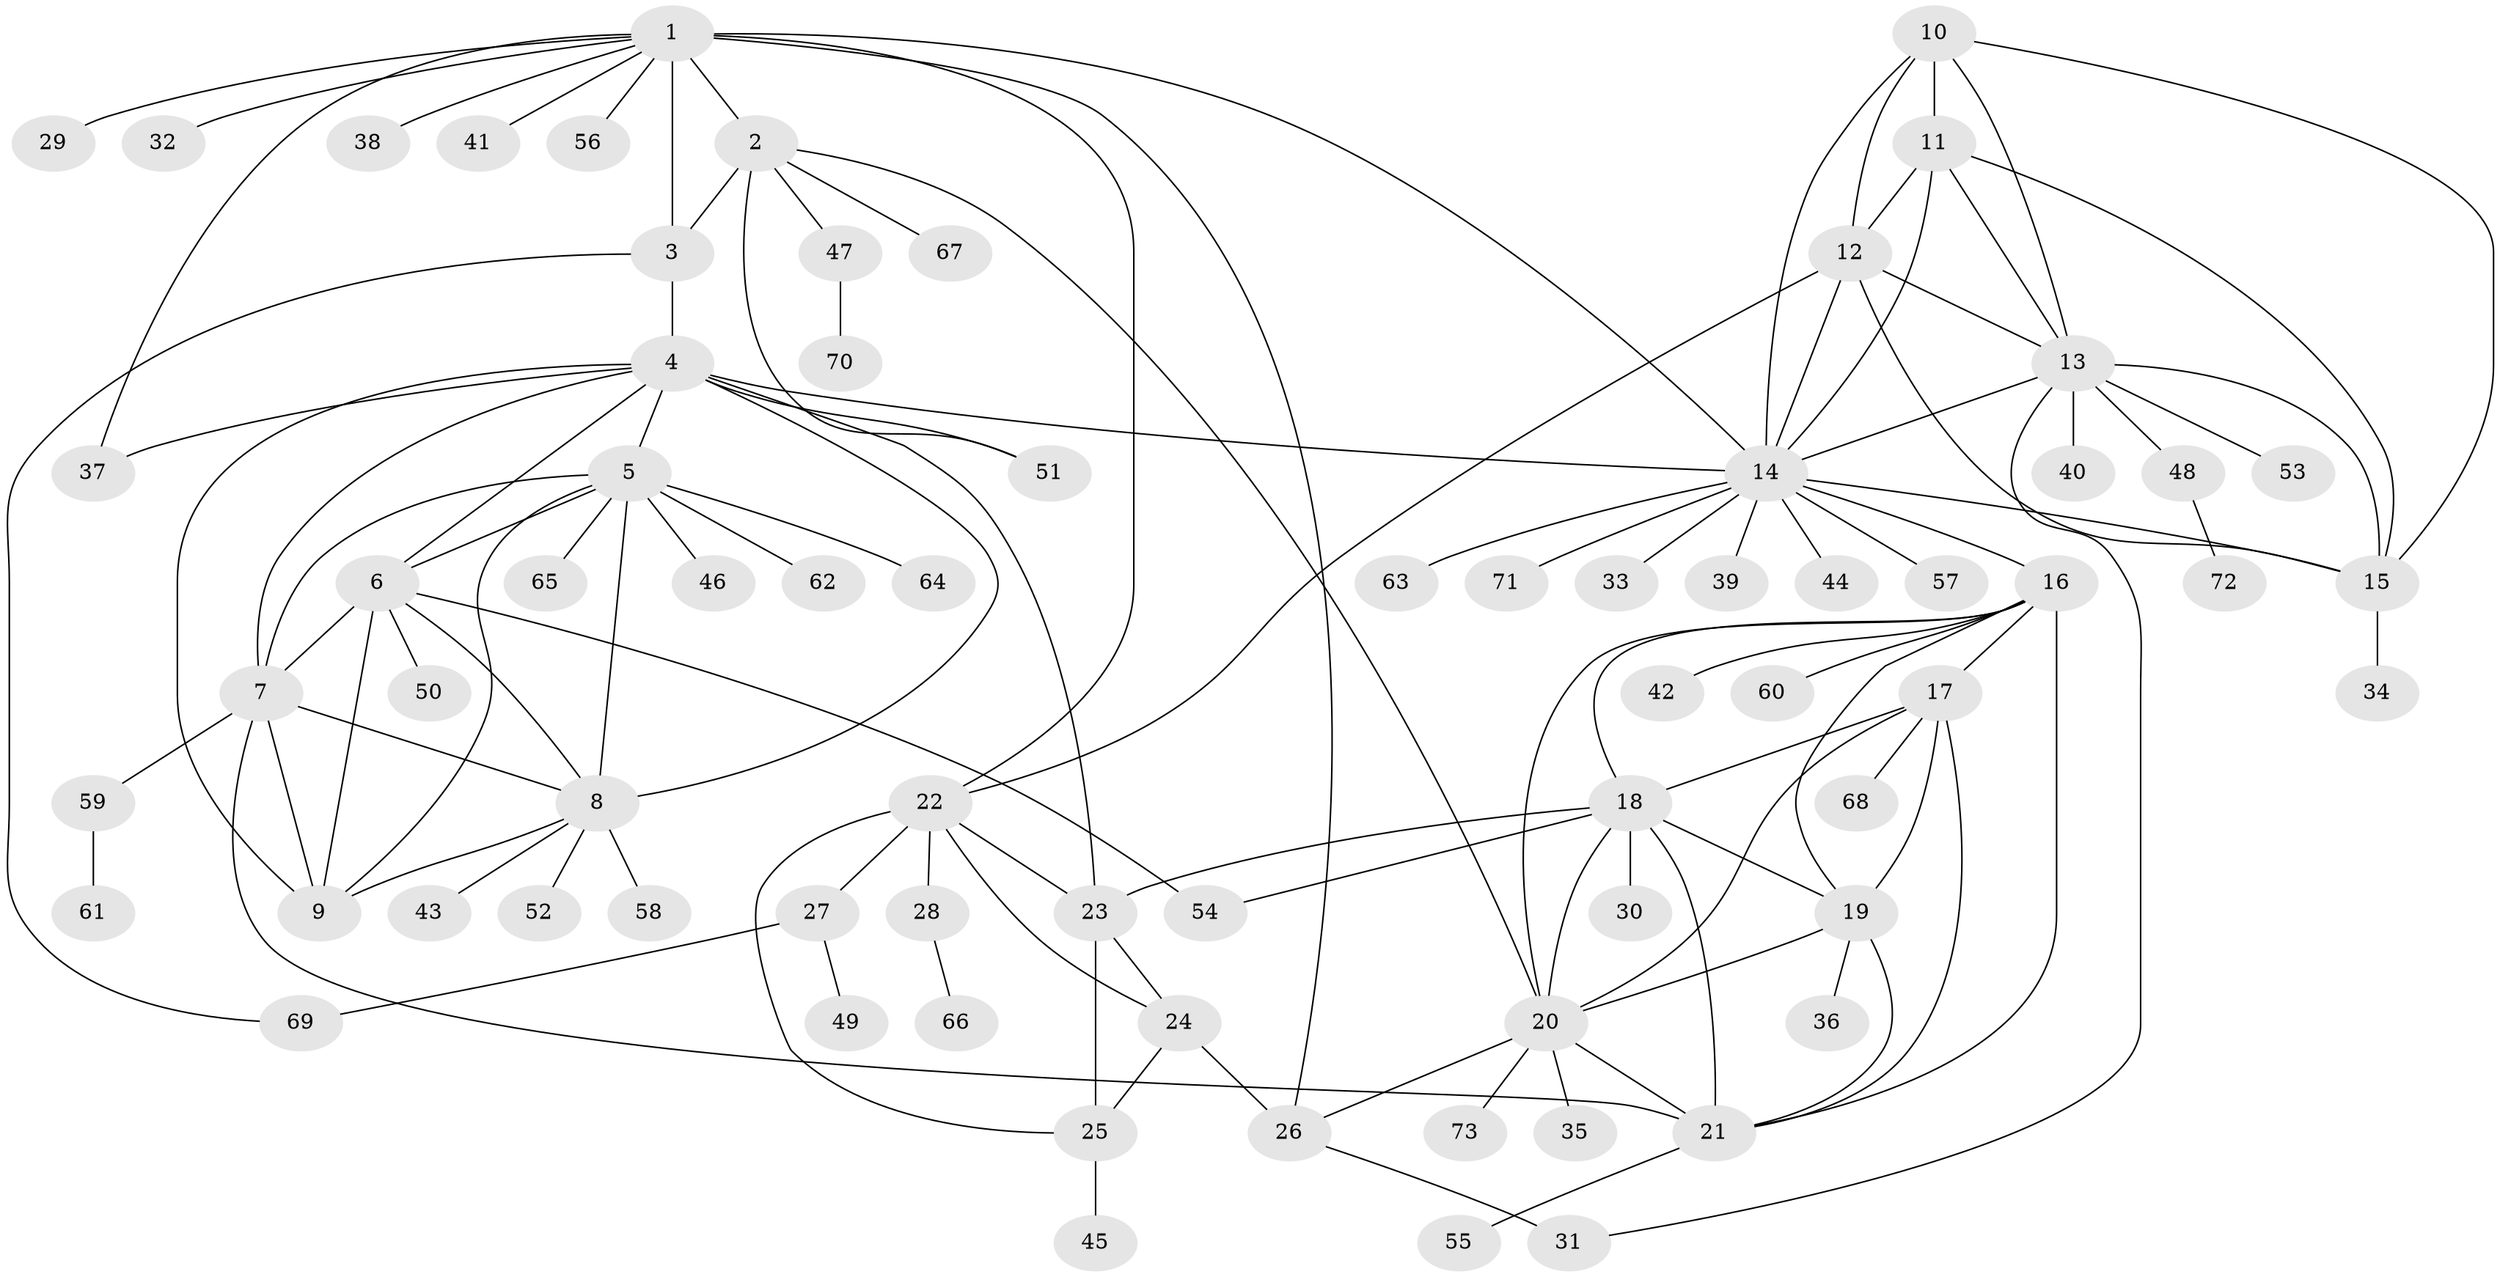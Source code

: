 // original degree distribution, {10: 0.05, 8: 0.06666666666666667, 7: 0.03333333333333333, 11: 0.016666666666666666, 9: 0.025, 5: 0.025, 6: 0.03333333333333333, 16: 0.008333333333333333, 1: 0.6, 4: 0.008333333333333333, 3: 0.03333333333333333, 2: 0.1}
// Generated by graph-tools (version 1.1) at 2025/52/03/04/25 22:52:24]
// undirected, 73 vertices, 119 edges
graph export_dot {
  node [color=gray90,style=filled];
  1;
  2;
  3;
  4;
  5;
  6;
  7;
  8;
  9;
  10;
  11;
  12;
  13;
  14;
  15;
  16;
  17;
  18;
  19;
  20;
  21;
  22;
  23;
  24;
  25;
  26;
  27;
  28;
  29;
  30;
  31;
  32;
  33;
  34;
  35;
  36;
  37;
  38;
  39;
  40;
  41;
  42;
  43;
  44;
  45;
  46;
  47;
  48;
  49;
  50;
  51;
  52;
  53;
  54;
  55;
  56;
  57;
  58;
  59;
  60;
  61;
  62;
  63;
  64;
  65;
  66;
  67;
  68;
  69;
  70;
  71;
  72;
  73;
  1 -- 2 [weight=4.0];
  1 -- 3 [weight=4.0];
  1 -- 14 [weight=1.0];
  1 -- 22 [weight=1.0];
  1 -- 26 [weight=1.0];
  1 -- 29 [weight=1.0];
  1 -- 32 [weight=2.0];
  1 -- 37 [weight=1.0];
  1 -- 38 [weight=1.0];
  1 -- 41 [weight=1.0];
  1 -- 56 [weight=2.0];
  2 -- 3 [weight=1.0];
  2 -- 20 [weight=1.0];
  2 -- 47 [weight=1.0];
  2 -- 51 [weight=1.0];
  2 -- 67 [weight=1.0];
  3 -- 4 [weight=1.0];
  3 -- 69 [weight=1.0];
  4 -- 5 [weight=1.0];
  4 -- 6 [weight=1.0];
  4 -- 7 [weight=1.0];
  4 -- 8 [weight=1.0];
  4 -- 9 [weight=1.0];
  4 -- 14 [weight=2.0];
  4 -- 23 [weight=1.0];
  4 -- 37 [weight=1.0];
  4 -- 51 [weight=1.0];
  5 -- 6 [weight=1.0];
  5 -- 7 [weight=1.0];
  5 -- 8 [weight=1.0];
  5 -- 9 [weight=1.0];
  5 -- 46 [weight=1.0];
  5 -- 62 [weight=1.0];
  5 -- 64 [weight=1.0];
  5 -- 65 [weight=1.0];
  6 -- 7 [weight=1.0];
  6 -- 8 [weight=1.0];
  6 -- 9 [weight=1.0];
  6 -- 50 [weight=1.0];
  6 -- 54 [weight=1.0];
  7 -- 8 [weight=1.0];
  7 -- 9 [weight=1.0];
  7 -- 21 [weight=1.0];
  7 -- 59 [weight=1.0];
  8 -- 9 [weight=1.0];
  8 -- 43 [weight=1.0];
  8 -- 52 [weight=1.0];
  8 -- 58 [weight=1.0];
  10 -- 11 [weight=1.0];
  10 -- 12 [weight=1.0];
  10 -- 13 [weight=1.0];
  10 -- 14 [weight=1.0];
  10 -- 15 [weight=1.0];
  11 -- 12 [weight=3.0];
  11 -- 13 [weight=1.0];
  11 -- 14 [weight=1.0];
  11 -- 15 [weight=1.0];
  12 -- 13 [weight=1.0];
  12 -- 14 [weight=1.0];
  12 -- 15 [weight=1.0];
  12 -- 22 [weight=1.0];
  13 -- 14 [weight=1.0];
  13 -- 15 [weight=1.0];
  13 -- 31 [weight=1.0];
  13 -- 40 [weight=1.0];
  13 -- 48 [weight=1.0];
  13 -- 53 [weight=1.0];
  14 -- 15 [weight=1.0];
  14 -- 16 [weight=1.0];
  14 -- 33 [weight=1.0];
  14 -- 39 [weight=1.0];
  14 -- 44 [weight=1.0];
  14 -- 57 [weight=1.0];
  14 -- 63 [weight=1.0];
  14 -- 71 [weight=1.0];
  15 -- 34 [weight=2.0];
  16 -- 17 [weight=1.0];
  16 -- 18 [weight=1.0];
  16 -- 19 [weight=1.0];
  16 -- 20 [weight=1.0];
  16 -- 21 [weight=1.0];
  16 -- 42 [weight=1.0];
  16 -- 60 [weight=1.0];
  17 -- 18 [weight=1.0];
  17 -- 19 [weight=1.0];
  17 -- 20 [weight=1.0];
  17 -- 21 [weight=1.0];
  17 -- 68 [weight=1.0];
  18 -- 19 [weight=1.0];
  18 -- 20 [weight=1.0];
  18 -- 21 [weight=1.0];
  18 -- 23 [weight=1.0];
  18 -- 30 [weight=3.0];
  18 -- 54 [weight=1.0];
  19 -- 20 [weight=1.0];
  19 -- 21 [weight=1.0];
  19 -- 36 [weight=2.0];
  20 -- 21 [weight=1.0];
  20 -- 26 [weight=1.0];
  20 -- 35 [weight=1.0];
  20 -- 73 [weight=1.0];
  21 -- 55 [weight=1.0];
  22 -- 23 [weight=3.0];
  22 -- 24 [weight=1.0];
  22 -- 25 [weight=1.0];
  22 -- 27 [weight=1.0];
  22 -- 28 [weight=1.0];
  23 -- 24 [weight=3.0];
  23 -- 25 [weight=3.0];
  24 -- 25 [weight=1.0];
  24 -- 26 [weight=3.0];
  25 -- 45 [weight=1.0];
  26 -- 31 [weight=2.0];
  27 -- 49 [weight=1.0];
  27 -- 69 [weight=1.0];
  28 -- 66 [weight=1.0];
  47 -- 70 [weight=1.0];
  48 -- 72 [weight=1.0];
  59 -- 61 [weight=1.0];
}
